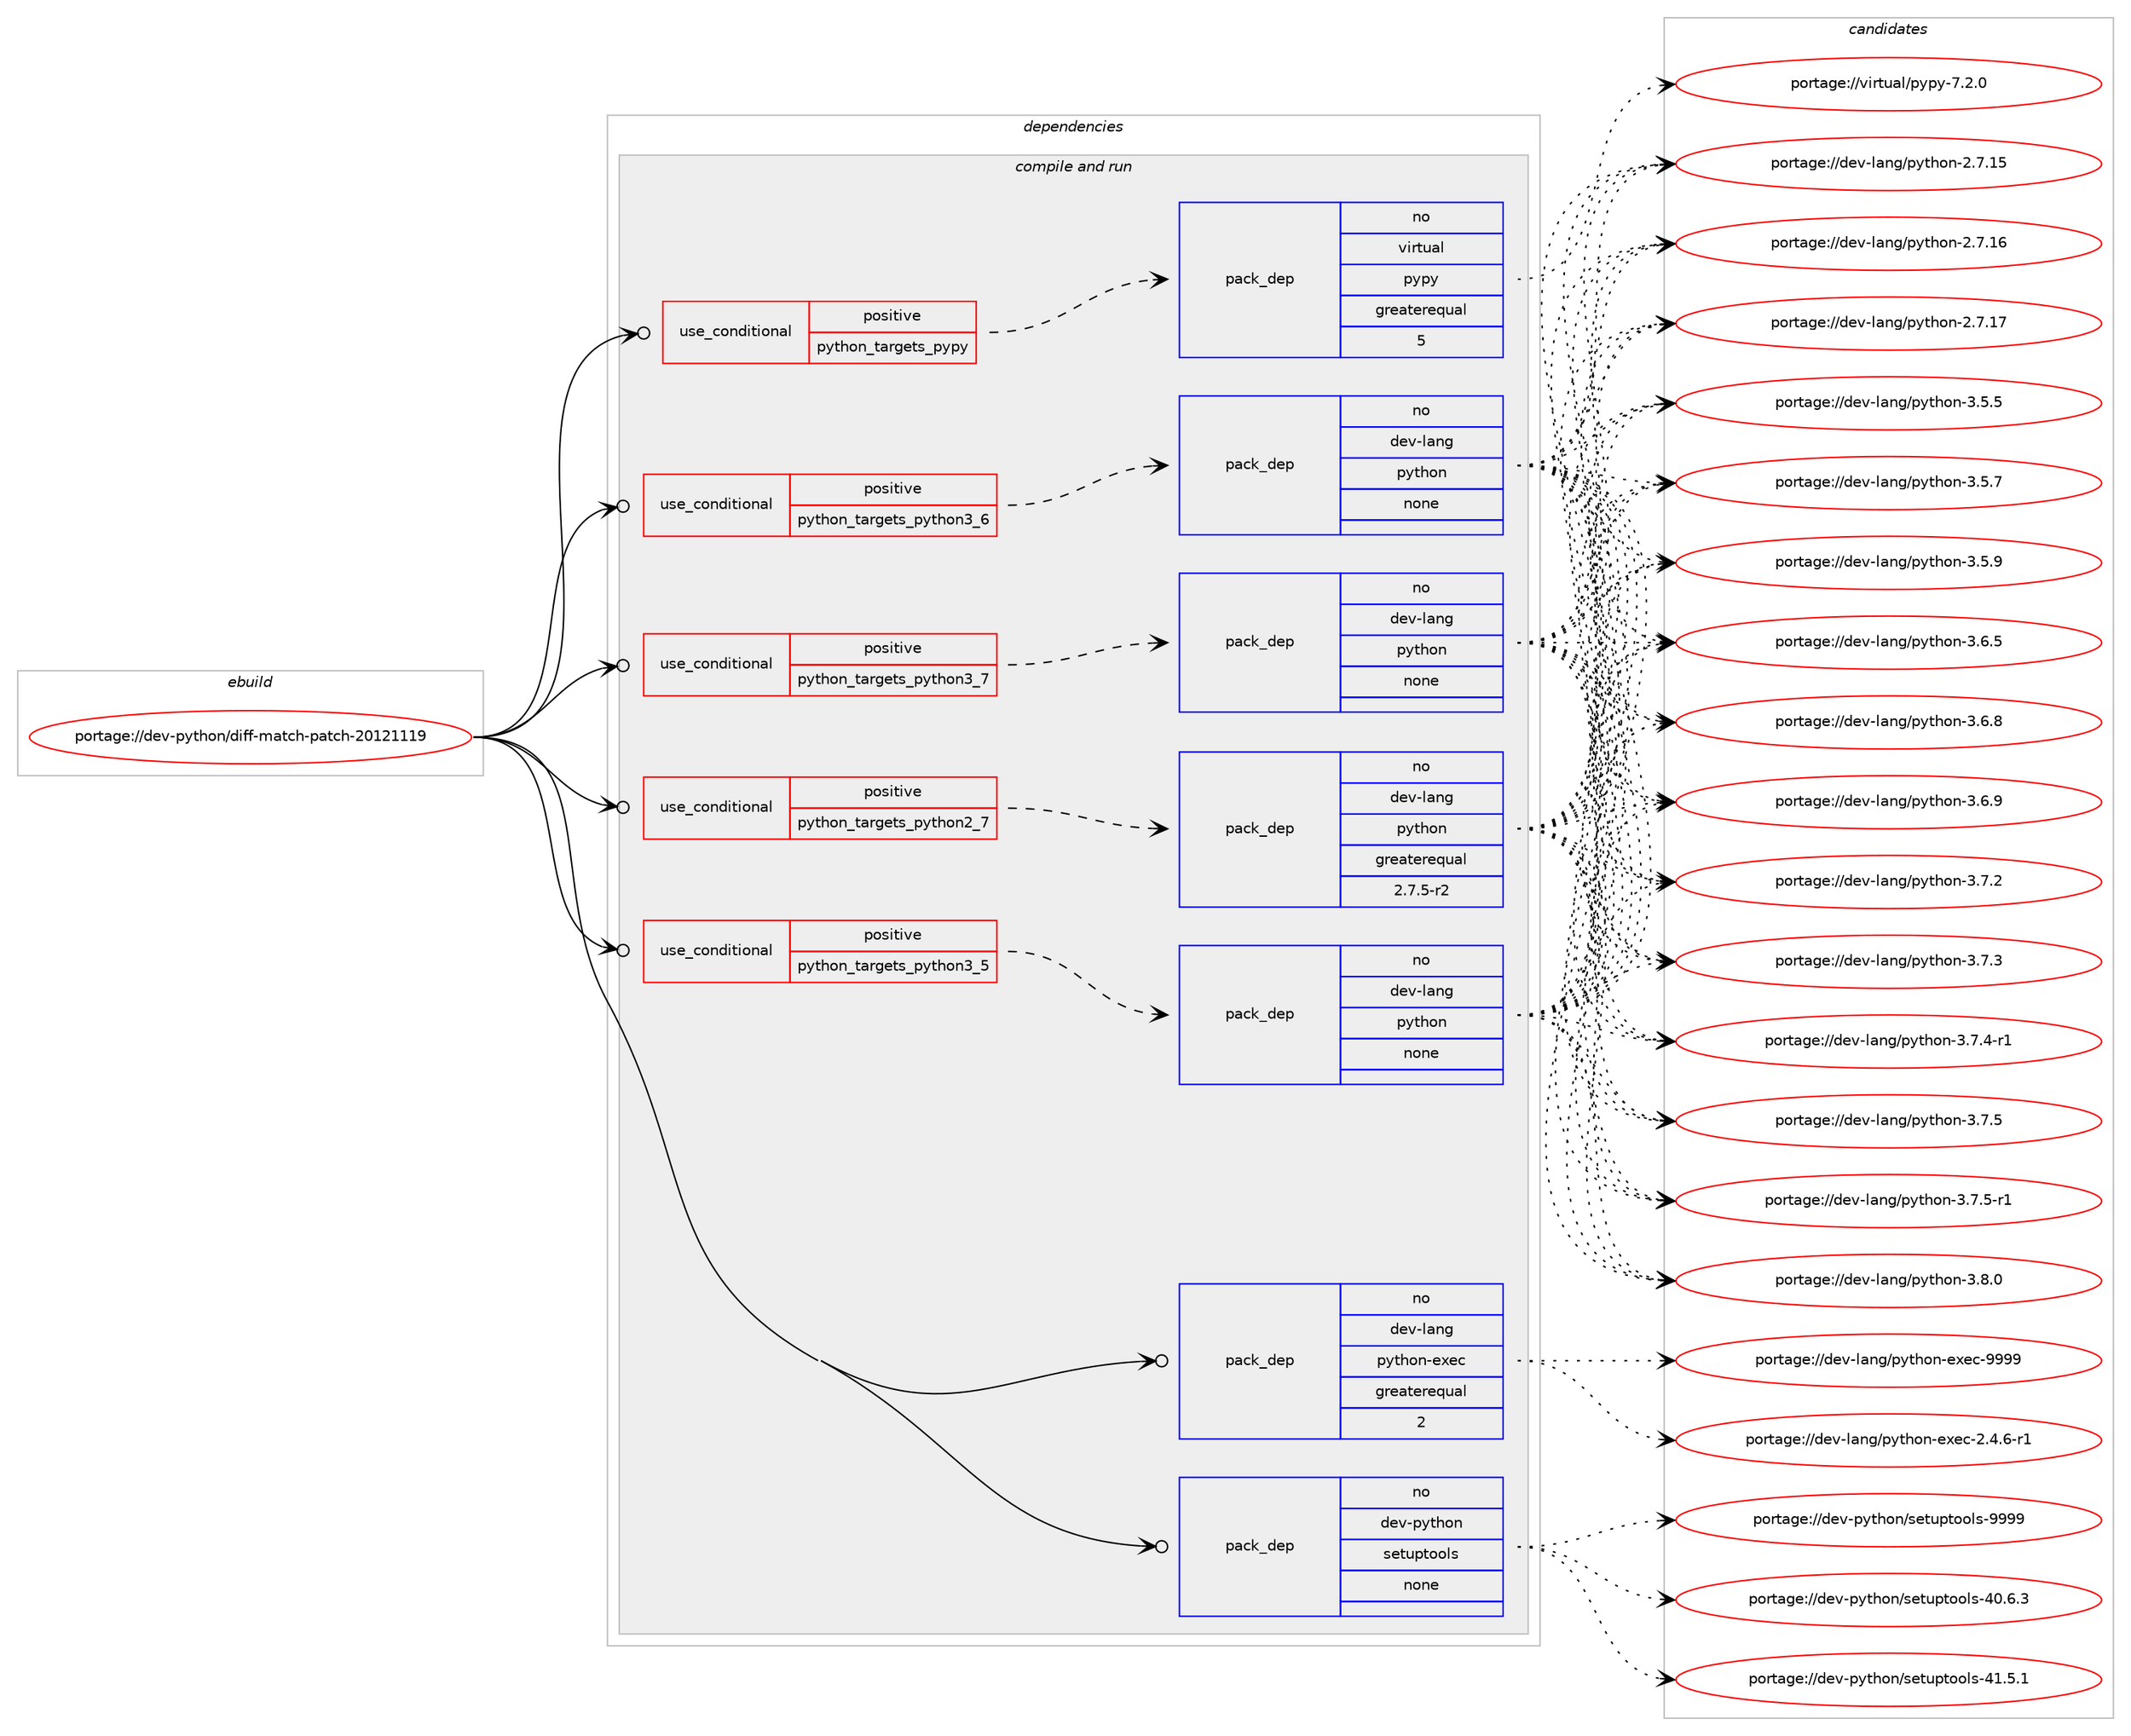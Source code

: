 digraph prolog {

# *************
# Graph options
# *************

newrank=true;
concentrate=true;
compound=true;
graph [rankdir=LR,fontname=Helvetica,fontsize=10,ranksep=1.5];#, ranksep=2.5, nodesep=0.2];
edge  [arrowhead=vee];
node  [fontname=Helvetica,fontsize=10];

# **********
# The ebuild
# **********

subgraph cluster_leftcol {
color=gray;
rank=same;
label=<<i>ebuild</i>>;
id [label="portage://dev-python/diff-match-patch-20121119", color=red, width=4, href="../dev-python/diff-match-patch-20121119.svg"];
}

# ****************
# The dependencies
# ****************

subgraph cluster_midcol {
color=gray;
label=<<i>dependencies</i>>;
subgraph cluster_compile {
fillcolor="#eeeeee";
style=filled;
label=<<i>compile</i>>;
}
subgraph cluster_compileandrun {
fillcolor="#eeeeee";
style=filled;
label=<<i>compile and run</i>>;
subgraph cond27594 {
dependency136142 [label=<<TABLE BORDER="0" CELLBORDER="1" CELLSPACING="0" CELLPADDING="4"><TR><TD ROWSPAN="3" CELLPADDING="10">use_conditional</TD></TR><TR><TD>positive</TD></TR><TR><TD>python_targets_pypy</TD></TR></TABLE>>, shape=none, color=red];
subgraph pack105233 {
dependency136143 [label=<<TABLE BORDER="0" CELLBORDER="1" CELLSPACING="0" CELLPADDING="4" WIDTH="220"><TR><TD ROWSPAN="6" CELLPADDING="30">pack_dep</TD></TR><TR><TD WIDTH="110">no</TD></TR><TR><TD>virtual</TD></TR><TR><TD>pypy</TD></TR><TR><TD>greaterequal</TD></TR><TR><TD>5</TD></TR></TABLE>>, shape=none, color=blue];
}
dependency136142:e -> dependency136143:w [weight=20,style="dashed",arrowhead="vee"];
}
id:e -> dependency136142:w [weight=20,style="solid",arrowhead="odotvee"];
subgraph cond27595 {
dependency136144 [label=<<TABLE BORDER="0" CELLBORDER="1" CELLSPACING="0" CELLPADDING="4"><TR><TD ROWSPAN="3" CELLPADDING="10">use_conditional</TD></TR><TR><TD>positive</TD></TR><TR><TD>python_targets_python2_7</TD></TR></TABLE>>, shape=none, color=red];
subgraph pack105234 {
dependency136145 [label=<<TABLE BORDER="0" CELLBORDER="1" CELLSPACING="0" CELLPADDING="4" WIDTH="220"><TR><TD ROWSPAN="6" CELLPADDING="30">pack_dep</TD></TR><TR><TD WIDTH="110">no</TD></TR><TR><TD>dev-lang</TD></TR><TR><TD>python</TD></TR><TR><TD>greaterequal</TD></TR><TR><TD>2.7.5-r2</TD></TR></TABLE>>, shape=none, color=blue];
}
dependency136144:e -> dependency136145:w [weight=20,style="dashed",arrowhead="vee"];
}
id:e -> dependency136144:w [weight=20,style="solid",arrowhead="odotvee"];
subgraph cond27596 {
dependency136146 [label=<<TABLE BORDER="0" CELLBORDER="1" CELLSPACING="0" CELLPADDING="4"><TR><TD ROWSPAN="3" CELLPADDING="10">use_conditional</TD></TR><TR><TD>positive</TD></TR><TR><TD>python_targets_python3_5</TD></TR></TABLE>>, shape=none, color=red];
subgraph pack105235 {
dependency136147 [label=<<TABLE BORDER="0" CELLBORDER="1" CELLSPACING="0" CELLPADDING="4" WIDTH="220"><TR><TD ROWSPAN="6" CELLPADDING="30">pack_dep</TD></TR><TR><TD WIDTH="110">no</TD></TR><TR><TD>dev-lang</TD></TR><TR><TD>python</TD></TR><TR><TD>none</TD></TR><TR><TD></TD></TR></TABLE>>, shape=none, color=blue];
}
dependency136146:e -> dependency136147:w [weight=20,style="dashed",arrowhead="vee"];
}
id:e -> dependency136146:w [weight=20,style="solid",arrowhead="odotvee"];
subgraph cond27597 {
dependency136148 [label=<<TABLE BORDER="0" CELLBORDER="1" CELLSPACING="0" CELLPADDING="4"><TR><TD ROWSPAN="3" CELLPADDING="10">use_conditional</TD></TR><TR><TD>positive</TD></TR><TR><TD>python_targets_python3_6</TD></TR></TABLE>>, shape=none, color=red];
subgraph pack105236 {
dependency136149 [label=<<TABLE BORDER="0" CELLBORDER="1" CELLSPACING="0" CELLPADDING="4" WIDTH="220"><TR><TD ROWSPAN="6" CELLPADDING="30">pack_dep</TD></TR><TR><TD WIDTH="110">no</TD></TR><TR><TD>dev-lang</TD></TR><TR><TD>python</TD></TR><TR><TD>none</TD></TR><TR><TD></TD></TR></TABLE>>, shape=none, color=blue];
}
dependency136148:e -> dependency136149:w [weight=20,style="dashed",arrowhead="vee"];
}
id:e -> dependency136148:w [weight=20,style="solid",arrowhead="odotvee"];
subgraph cond27598 {
dependency136150 [label=<<TABLE BORDER="0" CELLBORDER="1" CELLSPACING="0" CELLPADDING="4"><TR><TD ROWSPAN="3" CELLPADDING="10">use_conditional</TD></TR><TR><TD>positive</TD></TR><TR><TD>python_targets_python3_7</TD></TR></TABLE>>, shape=none, color=red];
subgraph pack105237 {
dependency136151 [label=<<TABLE BORDER="0" CELLBORDER="1" CELLSPACING="0" CELLPADDING="4" WIDTH="220"><TR><TD ROWSPAN="6" CELLPADDING="30">pack_dep</TD></TR><TR><TD WIDTH="110">no</TD></TR><TR><TD>dev-lang</TD></TR><TR><TD>python</TD></TR><TR><TD>none</TD></TR><TR><TD></TD></TR></TABLE>>, shape=none, color=blue];
}
dependency136150:e -> dependency136151:w [weight=20,style="dashed",arrowhead="vee"];
}
id:e -> dependency136150:w [weight=20,style="solid",arrowhead="odotvee"];
subgraph pack105238 {
dependency136152 [label=<<TABLE BORDER="0" CELLBORDER="1" CELLSPACING="0" CELLPADDING="4" WIDTH="220"><TR><TD ROWSPAN="6" CELLPADDING="30">pack_dep</TD></TR><TR><TD WIDTH="110">no</TD></TR><TR><TD>dev-lang</TD></TR><TR><TD>python-exec</TD></TR><TR><TD>greaterequal</TD></TR><TR><TD>2</TD></TR></TABLE>>, shape=none, color=blue];
}
id:e -> dependency136152:w [weight=20,style="solid",arrowhead="odotvee"];
subgraph pack105239 {
dependency136153 [label=<<TABLE BORDER="0" CELLBORDER="1" CELLSPACING="0" CELLPADDING="4" WIDTH="220"><TR><TD ROWSPAN="6" CELLPADDING="30">pack_dep</TD></TR><TR><TD WIDTH="110">no</TD></TR><TR><TD>dev-python</TD></TR><TR><TD>setuptools</TD></TR><TR><TD>none</TD></TR><TR><TD></TD></TR></TABLE>>, shape=none, color=blue];
}
id:e -> dependency136153:w [weight=20,style="solid",arrowhead="odotvee"];
}
subgraph cluster_run {
fillcolor="#eeeeee";
style=filled;
label=<<i>run</i>>;
}
}

# **************
# The candidates
# **************

subgraph cluster_choices {
rank=same;
color=gray;
label=<<i>candidates</i>>;

subgraph choice105233 {
color=black;
nodesep=1;
choiceportage1181051141161179710847112121112121455546504648 [label="portage://virtual/pypy-7.2.0", color=red, width=4,href="../virtual/pypy-7.2.0.svg"];
dependency136143:e -> choiceportage1181051141161179710847112121112121455546504648:w [style=dotted,weight="100"];
}
subgraph choice105234 {
color=black;
nodesep=1;
choiceportage10010111845108971101034711212111610411111045504655464953 [label="portage://dev-lang/python-2.7.15", color=red, width=4,href="../dev-lang/python-2.7.15.svg"];
choiceportage10010111845108971101034711212111610411111045504655464954 [label="portage://dev-lang/python-2.7.16", color=red, width=4,href="../dev-lang/python-2.7.16.svg"];
choiceportage10010111845108971101034711212111610411111045504655464955 [label="portage://dev-lang/python-2.7.17", color=red, width=4,href="../dev-lang/python-2.7.17.svg"];
choiceportage100101118451089711010347112121116104111110455146534653 [label="portage://dev-lang/python-3.5.5", color=red, width=4,href="../dev-lang/python-3.5.5.svg"];
choiceportage100101118451089711010347112121116104111110455146534655 [label="portage://dev-lang/python-3.5.7", color=red, width=4,href="../dev-lang/python-3.5.7.svg"];
choiceportage100101118451089711010347112121116104111110455146534657 [label="portage://dev-lang/python-3.5.9", color=red, width=4,href="../dev-lang/python-3.5.9.svg"];
choiceportage100101118451089711010347112121116104111110455146544653 [label="portage://dev-lang/python-3.6.5", color=red, width=4,href="../dev-lang/python-3.6.5.svg"];
choiceportage100101118451089711010347112121116104111110455146544656 [label="portage://dev-lang/python-3.6.8", color=red, width=4,href="../dev-lang/python-3.6.8.svg"];
choiceportage100101118451089711010347112121116104111110455146544657 [label="portage://dev-lang/python-3.6.9", color=red, width=4,href="../dev-lang/python-3.6.9.svg"];
choiceportage100101118451089711010347112121116104111110455146554650 [label="portage://dev-lang/python-3.7.2", color=red, width=4,href="../dev-lang/python-3.7.2.svg"];
choiceportage100101118451089711010347112121116104111110455146554651 [label="portage://dev-lang/python-3.7.3", color=red, width=4,href="../dev-lang/python-3.7.3.svg"];
choiceportage1001011184510897110103471121211161041111104551465546524511449 [label="portage://dev-lang/python-3.7.4-r1", color=red, width=4,href="../dev-lang/python-3.7.4-r1.svg"];
choiceportage100101118451089711010347112121116104111110455146554653 [label="portage://dev-lang/python-3.7.5", color=red, width=4,href="../dev-lang/python-3.7.5.svg"];
choiceportage1001011184510897110103471121211161041111104551465546534511449 [label="portage://dev-lang/python-3.7.5-r1", color=red, width=4,href="../dev-lang/python-3.7.5-r1.svg"];
choiceportage100101118451089711010347112121116104111110455146564648 [label="portage://dev-lang/python-3.8.0", color=red, width=4,href="../dev-lang/python-3.8.0.svg"];
dependency136145:e -> choiceportage10010111845108971101034711212111610411111045504655464953:w [style=dotted,weight="100"];
dependency136145:e -> choiceportage10010111845108971101034711212111610411111045504655464954:w [style=dotted,weight="100"];
dependency136145:e -> choiceportage10010111845108971101034711212111610411111045504655464955:w [style=dotted,weight="100"];
dependency136145:e -> choiceportage100101118451089711010347112121116104111110455146534653:w [style=dotted,weight="100"];
dependency136145:e -> choiceportage100101118451089711010347112121116104111110455146534655:w [style=dotted,weight="100"];
dependency136145:e -> choiceportage100101118451089711010347112121116104111110455146534657:w [style=dotted,weight="100"];
dependency136145:e -> choiceportage100101118451089711010347112121116104111110455146544653:w [style=dotted,weight="100"];
dependency136145:e -> choiceportage100101118451089711010347112121116104111110455146544656:w [style=dotted,weight="100"];
dependency136145:e -> choiceportage100101118451089711010347112121116104111110455146544657:w [style=dotted,weight="100"];
dependency136145:e -> choiceportage100101118451089711010347112121116104111110455146554650:w [style=dotted,weight="100"];
dependency136145:e -> choiceportage100101118451089711010347112121116104111110455146554651:w [style=dotted,weight="100"];
dependency136145:e -> choiceportage1001011184510897110103471121211161041111104551465546524511449:w [style=dotted,weight="100"];
dependency136145:e -> choiceportage100101118451089711010347112121116104111110455146554653:w [style=dotted,weight="100"];
dependency136145:e -> choiceportage1001011184510897110103471121211161041111104551465546534511449:w [style=dotted,weight="100"];
dependency136145:e -> choiceportage100101118451089711010347112121116104111110455146564648:w [style=dotted,weight="100"];
}
subgraph choice105235 {
color=black;
nodesep=1;
choiceportage10010111845108971101034711212111610411111045504655464953 [label="portage://dev-lang/python-2.7.15", color=red, width=4,href="../dev-lang/python-2.7.15.svg"];
choiceportage10010111845108971101034711212111610411111045504655464954 [label="portage://dev-lang/python-2.7.16", color=red, width=4,href="../dev-lang/python-2.7.16.svg"];
choiceportage10010111845108971101034711212111610411111045504655464955 [label="portage://dev-lang/python-2.7.17", color=red, width=4,href="../dev-lang/python-2.7.17.svg"];
choiceportage100101118451089711010347112121116104111110455146534653 [label="portage://dev-lang/python-3.5.5", color=red, width=4,href="../dev-lang/python-3.5.5.svg"];
choiceportage100101118451089711010347112121116104111110455146534655 [label="portage://dev-lang/python-3.5.7", color=red, width=4,href="../dev-lang/python-3.5.7.svg"];
choiceportage100101118451089711010347112121116104111110455146534657 [label="portage://dev-lang/python-3.5.9", color=red, width=4,href="../dev-lang/python-3.5.9.svg"];
choiceportage100101118451089711010347112121116104111110455146544653 [label="portage://dev-lang/python-3.6.5", color=red, width=4,href="../dev-lang/python-3.6.5.svg"];
choiceportage100101118451089711010347112121116104111110455146544656 [label="portage://dev-lang/python-3.6.8", color=red, width=4,href="../dev-lang/python-3.6.8.svg"];
choiceportage100101118451089711010347112121116104111110455146544657 [label="portage://dev-lang/python-3.6.9", color=red, width=4,href="../dev-lang/python-3.6.9.svg"];
choiceportage100101118451089711010347112121116104111110455146554650 [label="portage://dev-lang/python-3.7.2", color=red, width=4,href="../dev-lang/python-3.7.2.svg"];
choiceportage100101118451089711010347112121116104111110455146554651 [label="portage://dev-lang/python-3.7.3", color=red, width=4,href="../dev-lang/python-3.7.3.svg"];
choiceportage1001011184510897110103471121211161041111104551465546524511449 [label="portage://dev-lang/python-3.7.4-r1", color=red, width=4,href="../dev-lang/python-3.7.4-r1.svg"];
choiceportage100101118451089711010347112121116104111110455146554653 [label="portage://dev-lang/python-3.7.5", color=red, width=4,href="../dev-lang/python-3.7.5.svg"];
choiceportage1001011184510897110103471121211161041111104551465546534511449 [label="portage://dev-lang/python-3.7.5-r1", color=red, width=4,href="../dev-lang/python-3.7.5-r1.svg"];
choiceportage100101118451089711010347112121116104111110455146564648 [label="portage://dev-lang/python-3.8.0", color=red, width=4,href="../dev-lang/python-3.8.0.svg"];
dependency136147:e -> choiceportage10010111845108971101034711212111610411111045504655464953:w [style=dotted,weight="100"];
dependency136147:e -> choiceportage10010111845108971101034711212111610411111045504655464954:w [style=dotted,weight="100"];
dependency136147:e -> choiceportage10010111845108971101034711212111610411111045504655464955:w [style=dotted,weight="100"];
dependency136147:e -> choiceportage100101118451089711010347112121116104111110455146534653:w [style=dotted,weight="100"];
dependency136147:e -> choiceportage100101118451089711010347112121116104111110455146534655:w [style=dotted,weight="100"];
dependency136147:e -> choiceportage100101118451089711010347112121116104111110455146534657:w [style=dotted,weight="100"];
dependency136147:e -> choiceportage100101118451089711010347112121116104111110455146544653:w [style=dotted,weight="100"];
dependency136147:e -> choiceportage100101118451089711010347112121116104111110455146544656:w [style=dotted,weight="100"];
dependency136147:e -> choiceportage100101118451089711010347112121116104111110455146544657:w [style=dotted,weight="100"];
dependency136147:e -> choiceportage100101118451089711010347112121116104111110455146554650:w [style=dotted,weight="100"];
dependency136147:e -> choiceportage100101118451089711010347112121116104111110455146554651:w [style=dotted,weight="100"];
dependency136147:e -> choiceportage1001011184510897110103471121211161041111104551465546524511449:w [style=dotted,weight="100"];
dependency136147:e -> choiceportage100101118451089711010347112121116104111110455146554653:w [style=dotted,weight="100"];
dependency136147:e -> choiceportage1001011184510897110103471121211161041111104551465546534511449:w [style=dotted,weight="100"];
dependency136147:e -> choiceportage100101118451089711010347112121116104111110455146564648:w [style=dotted,weight="100"];
}
subgraph choice105236 {
color=black;
nodesep=1;
choiceportage10010111845108971101034711212111610411111045504655464953 [label="portage://dev-lang/python-2.7.15", color=red, width=4,href="../dev-lang/python-2.7.15.svg"];
choiceportage10010111845108971101034711212111610411111045504655464954 [label="portage://dev-lang/python-2.7.16", color=red, width=4,href="../dev-lang/python-2.7.16.svg"];
choiceportage10010111845108971101034711212111610411111045504655464955 [label="portage://dev-lang/python-2.7.17", color=red, width=4,href="../dev-lang/python-2.7.17.svg"];
choiceportage100101118451089711010347112121116104111110455146534653 [label="portage://dev-lang/python-3.5.5", color=red, width=4,href="../dev-lang/python-3.5.5.svg"];
choiceportage100101118451089711010347112121116104111110455146534655 [label="portage://dev-lang/python-3.5.7", color=red, width=4,href="../dev-lang/python-3.5.7.svg"];
choiceportage100101118451089711010347112121116104111110455146534657 [label="portage://dev-lang/python-3.5.9", color=red, width=4,href="../dev-lang/python-3.5.9.svg"];
choiceportage100101118451089711010347112121116104111110455146544653 [label="portage://dev-lang/python-3.6.5", color=red, width=4,href="../dev-lang/python-3.6.5.svg"];
choiceportage100101118451089711010347112121116104111110455146544656 [label="portage://dev-lang/python-3.6.8", color=red, width=4,href="../dev-lang/python-3.6.8.svg"];
choiceportage100101118451089711010347112121116104111110455146544657 [label="portage://dev-lang/python-3.6.9", color=red, width=4,href="../dev-lang/python-3.6.9.svg"];
choiceportage100101118451089711010347112121116104111110455146554650 [label="portage://dev-lang/python-3.7.2", color=red, width=4,href="../dev-lang/python-3.7.2.svg"];
choiceportage100101118451089711010347112121116104111110455146554651 [label="portage://dev-lang/python-3.7.3", color=red, width=4,href="../dev-lang/python-3.7.3.svg"];
choiceportage1001011184510897110103471121211161041111104551465546524511449 [label="portage://dev-lang/python-3.7.4-r1", color=red, width=4,href="../dev-lang/python-3.7.4-r1.svg"];
choiceportage100101118451089711010347112121116104111110455146554653 [label="portage://dev-lang/python-3.7.5", color=red, width=4,href="../dev-lang/python-3.7.5.svg"];
choiceportage1001011184510897110103471121211161041111104551465546534511449 [label="portage://dev-lang/python-3.7.5-r1", color=red, width=4,href="../dev-lang/python-3.7.5-r1.svg"];
choiceportage100101118451089711010347112121116104111110455146564648 [label="portage://dev-lang/python-3.8.0", color=red, width=4,href="../dev-lang/python-3.8.0.svg"];
dependency136149:e -> choiceportage10010111845108971101034711212111610411111045504655464953:w [style=dotted,weight="100"];
dependency136149:e -> choiceportage10010111845108971101034711212111610411111045504655464954:w [style=dotted,weight="100"];
dependency136149:e -> choiceportage10010111845108971101034711212111610411111045504655464955:w [style=dotted,weight="100"];
dependency136149:e -> choiceportage100101118451089711010347112121116104111110455146534653:w [style=dotted,weight="100"];
dependency136149:e -> choiceportage100101118451089711010347112121116104111110455146534655:w [style=dotted,weight="100"];
dependency136149:e -> choiceportage100101118451089711010347112121116104111110455146534657:w [style=dotted,weight="100"];
dependency136149:e -> choiceportage100101118451089711010347112121116104111110455146544653:w [style=dotted,weight="100"];
dependency136149:e -> choiceportage100101118451089711010347112121116104111110455146544656:w [style=dotted,weight="100"];
dependency136149:e -> choiceportage100101118451089711010347112121116104111110455146544657:w [style=dotted,weight="100"];
dependency136149:e -> choiceportage100101118451089711010347112121116104111110455146554650:w [style=dotted,weight="100"];
dependency136149:e -> choiceportage100101118451089711010347112121116104111110455146554651:w [style=dotted,weight="100"];
dependency136149:e -> choiceportage1001011184510897110103471121211161041111104551465546524511449:w [style=dotted,weight="100"];
dependency136149:e -> choiceportage100101118451089711010347112121116104111110455146554653:w [style=dotted,weight="100"];
dependency136149:e -> choiceportage1001011184510897110103471121211161041111104551465546534511449:w [style=dotted,weight="100"];
dependency136149:e -> choiceportage100101118451089711010347112121116104111110455146564648:w [style=dotted,weight="100"];
}
subgraph choice105237 {
color=black;
nodesep=1;
choiceportage10010111845108971101034711212111610411111045504655464953 [label="portage://dev-lang/python-2.7.15", color=red, width=4,href="../dev-lang/python-2.7.15.svg"];
choiceportage10010111845108971101034711212111610411111045504655464954 [label="portage://dev-lang/python-2.7.16", color=red, width=4,href="../dev-lang/python-2.7.16.svg"];
choiceportage10010111845108971101034711212111610411111045504655464955 [label="portage://dev-lang/python-2.7.17", color=red, width=4,href="../dev-lang/python-2.7.17.svg"];
choiceportage100101118451089711010347112121116104111110455146534653 [label="portage://dev-lang/python-3.5.5", color=red, width=4,href="../dev-lang/python-3.5.5.svg"];
choiceportage100101118451089711010347112121116104111110455146534655 [label="portage://dev-lang/python-3.5.7", color=red, width=4,href="../dev-lang/python-3.5.7.svg"];
choiceportage100101118451089711010347112121116104111110455146534657 [label="portage://dev-lang/python-3.5.9", color=red, width=4,href="../dev-lang/python-3.5.9.svg"];
choiceportage100101118451089711010347112121116104111110455146544653 [label="portage://dev-lang/python-3.6.5", color=red, width=4,href="../dev-lang/python-3.6.5.svg"];
choiceportage100101118451089711010347112121116104111110455146544656 [label="portage://dev-lang/python-3.6.8", color=red, width=4,href="../dev-lang/python-3.6.8.svg"];
choiceportage100101118451089711010347112121116104111110455146544657 [label="portage://dev-lang/python-3.6.9", color=red, width=4,href="../dev-lang/python-3.6.9.svg"];
choiceportage100101118451089711010347112121116104111110455146554650 [label="portage://dev-lang/python-3.7.2", color=red, width=4,href="../dev-lang/python-3.7.2.svg"];
choiceportage100101118451089711010347112121116104111110455146554651 [label="portage://dev-lang/python-3.7.3", color=red, width=4,href="../dev-lang/python-3.7.3.svg"];
choiceportage1001011184510897110103471121211161041111104551465546524511449 [label="portage://dev-lang/python-3.7.4-r1", color=red, width=4,href="../dev-lang/python-3.7.4-r1.svg"];
choiceportage100101118451089711010347112121116104111110455146554653 [label="portage://dev-lang/python-3.7.5", color=red, width=4,href="../dev-lang/python-3.7.5.svg"];
choiceportage1001011184510897110103471121211161041111104551465546534511449 [label="portage://dev-lang/python-3.7.5-r1", color=red, width=4,href="../dev-lang/python-3.7.5-r1.svg"];
choiceportage100101118451089711010347112121116104111110455146564648 [label="portage://dev-lang/python-3.8.0", color=red, width=4,href="../dev-lang/python-3.8.0.svg"];
dependency136151:e -> choiceportage10010111845108971101034711212111610411111045504655464953:w [style=dotted,weight="100"];
dependency136151:e -> choiceportage10010111845108971101034711212111610411111045504655464954:w [style=dotted,weight="100"];
dependency136151:e -> choiceportage10010111845108971101034711212111610411111045504655464955:w [style=dotted,weight="100"];
dependency136151:e -> choiceportage100101118451089711010347112121116104111110455146534653:w [style=dotted,weight="100"];
dependency136151:e -> choiceportage100101118451089711010347112121116104111110455146534655:w [style=dotted,weight="100"];
dependency136151:e -> choiceportage100101118451089711010347112121116104111110455146534657:w [style=dotted,weight="100"];
dependency136151:e -> choiceportage100101118451089711010347112121116104111110455146544653:w [style=dotted,weight="100"];
dependency136151:e -> choiceportage100101118451089711010347112121116104111110455146544656:w [style=dotted,weight="100"];
dependency136151:e -> choiceportage100101118451089711010347112121116104111110455146544657:w [style=dotted,weight="100"];
dependency136151:e -> choiceportage100101118451089711010347112121116104111110455146554650:w [style=dotted,weight="100"];
dependency136151:e -> choiceportage100101118451089711010347112121116104111110455146554651:w [style=dotted,weight="100"];
dependency136151:e -> choiceportage1001011184510897110103471121211161041111104551465546524511449:w [style=dotted,weight="100"];
dependency136151:e -> choiceportage100101118451089711010347112121116104111110455146554653:w [style=dotted,weight="100"];
dependency136151:e -> choiceportage1001011184510897110103471121211161041111104551465546534511449:w [style=dotted,weight="100"];
dependency136151:e -> choiceportage100101118451089711010347112121116104111110455146564648:w [style=dotted,weight="100"];
}
subgraph choice105238 {
color=black;
nodesep=1;
choiceportage10010111845108971101034711212111610411111045101120101994550465246544511449 [label="portage://dev-lang/python-exec-2.4.6-r1", color=red, width=4,href="../dev-lang/python-exec-2.4.6-r1.svg"];
choiceportage10010111845108971101034711212111610411111045101120101994557575757 [label="portage://dev-lang/python-exec-9999", color=red, width=4,href="../dev-lang/python-exec-9999.svg"];
dependency136152:e -> choiceportage10010111845108971101034711212111610411111045101120101994550465246544511449:w [style=dotted,weight="100"];
dependency136152:e -> choiceportage10010111845108971101034711212111610411111045101120101994557575757:w [style=dotted,weight="100"];
}
subgraph choice105239 {
color=black;
nodesep=1;
choiceportage100101118451121211161041111104711510111611711211611111110811545524846544651 [label="portage://dev-python/setuptools-40.6.3", color=red, width=4,href="../dev-python/setuptools-40.6.3.svg"];
choiceportage100101118451121211161041111104711510111611711211611111110811545524946534649 [label="portage://dev-python/setuptools-41.5.1", color=red, width=4,href="../dev-python/setuptools-41.5.1.svg"];
choiceportage10010111845112121116104111110471151011161171121161111111081154557575757 [label="portage://dev-python/setuptools-9999", color=red, width=4,href="../dev-python/setuptools-9999.svg"];
dependency136153:e -> choiceportage100101118451121211161041111104711510111611711211611111110811545524846544651:w [style=dotted,weight="100"];
dependency136153:e -> choiceportage100101118451121211161041111104711510111611711211611111110811545524946534649:w [style=dotted,weight="100"];
dependency136153:e -> choiceportage10010111845112121116104111110471151011161171121161111111081154557575757:w [style=dotted,weight="100"];
}
}

}
